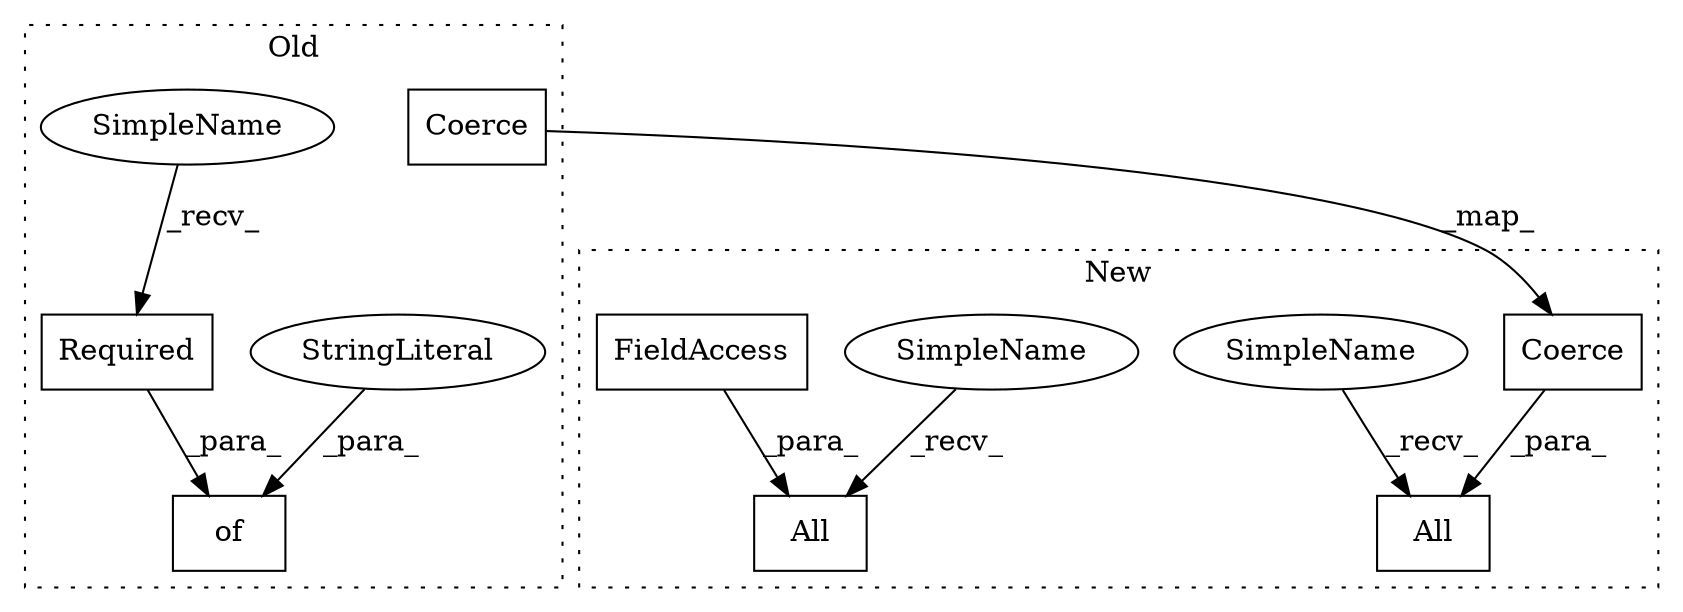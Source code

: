 digraph G {
subgraph cluster0 {
1 [label="Coerce" a="32" s="1404,1414" l="7,1" shape="box"];
3 [label="Required" a="32" s="1126,1146" l="9,1" shape="box"];
7 [label="of" a="32" s="1999,2072" l="3,1" shape="box"];
8 [label="StringLiteral" a="45" s="2011" l="23" shape="ellipse"];
11 [label="SimpleName" a="42" s="1115" l="10" shape="ellipse"];
label = "Old";
style="dotted";
}
subgraph cluster1 {
2 [label="Coerce" a="32" s="1357,1367" l="7,1" shape="box"];
4 [label="All" a="32" s="1342,1417" l="4,1" shape="box"];
5 [label="All" a="32" s="1836,1911" l="4,1" shape="box"];
6 [label="FieldAccess" a="22" s="1840" l="13" shape="box"];
9 [label="SimpleName" a="42" s="1331" l="10" shape="ellipse"];
10 [label="SimpleName" a="42" s="1825" l="10" shape="ellipse"];
label = "New";
style="dotted";
}
1 -> 2 [label="_map_"];
2 -> 4 [label="_para_"];
3 -> 7 [label="_para_"];
6 -> 5 [label="_para_"];
8 -> 7 [label="_para_"];
9 -> 4 [label="_recv_"];
10 -> 5 [label="_recv_"];
11 -> 3 [label="_recv_"];
}